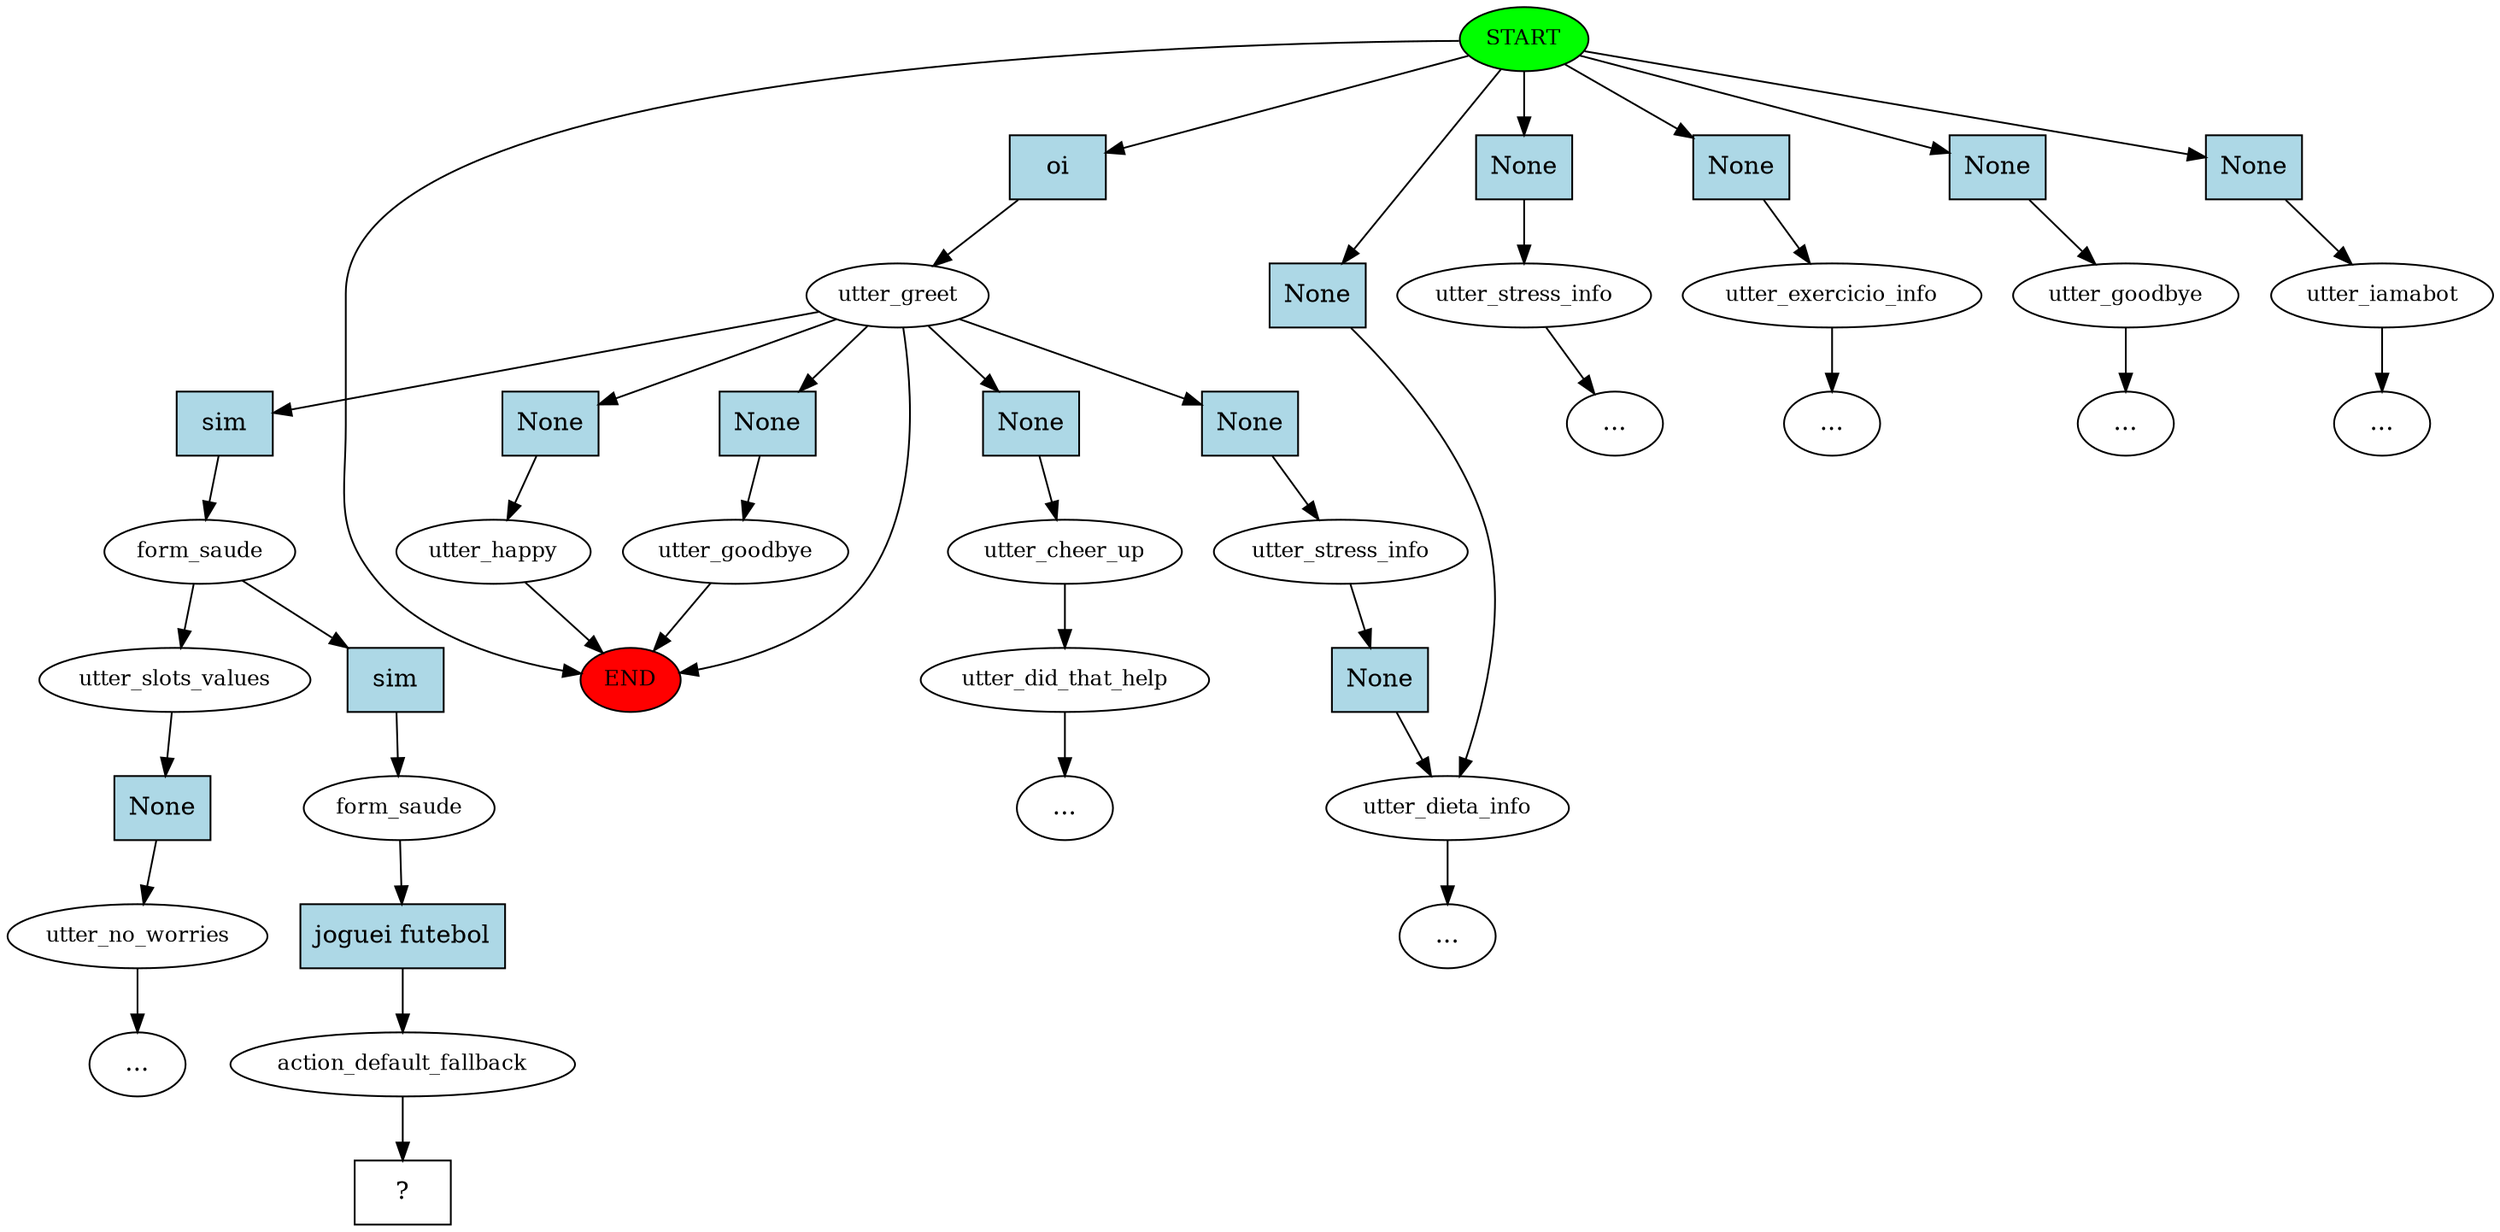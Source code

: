 digraph  {
0 [class="start active", fillcolor=green, fontsize=12, label=START, style=filled];
"-1" [class=end, fillcolor=red, fontsize=12, label=END, style=filled];
1 [class="", fontsize=12, label=utter_stress_info];
"-3" [class=ellipsis, label="..."];
2 [class="", fontsize=12, label=utter_exercicio_info];
"-4" [class=ellipsis, label="..."];
3 [class=active, fontsize=12, label=utter_greet];
4 [class="", fontsize=12, label=utter_stress_info];
5 [class="", fontsize=12, label=utter_dieta_info];
7 [class="", fontsize=12, label=utter_happy];
9 [class="", fontsize=12, label=utter_cheer_up];
10 [class="", fontsize=12, label=utter_did_that_help];
"-7" [class=ellipsis, label="..."];
15 [class=active, fontsize=12, label=form_saude];
16 [class="", fontsize=12, label=utter_slots_values];
17 [class="", fontsize=12, label=utter_no_worries];
"-8" [class=ellipsis, label="..."];
19 [class="", fontsize=12, label=utter_goodbye];
20 [class="", fontsize=12, label=utter_goodbye];
"-9" [class=ellipsis, label="..."];
21 [class="", fontsize=12, label=utter_iamabot];
"-10" [class=ellipsis, label="..."];
"-11" [class=ellipsis, label="..."];
26 [class=active, fontsize=12, label=form_saude];
27 [class=active, fontsize=12, label=action_default_fallback];
28 [class="intent dashed active", label="  ?  ", shape=rect];
29 [class=intent, fillcolor=lightblue, label=None, shape=rect, style=filled];
30 [class=intent, fillcolor=lightblue, label=None, shape=rect, style=filled];
31 [class="intent active", fillcolor=lightblue, label=oi, shape=rect, style=filled];
32 [class=intent, fillcolor=lightblue, label=None, shape=rect, style=filled];
33 [class=intent, fillcolor=lightblue, label=None, shape=rect, style=filled];
34 [class=intent, fillcolor=lightblue, label=None, shape=rect, style=filled];
35 [class=intent, fillcolor=lightblue, label=None, shape=rect, style=filled];
36 [class=intent, fillcolor=lightblue, label=None, shape=rect, style=filled];
37 [class=intent, fillcolor=lightblue, label=None, shape=rect, style=filled];
38 [class="intent active", fillcolor=lightblue, label=sim, shape=rect, style=filled];
39 [class=intent, fillcolor=lightblue, label=None, shape=rect, style=filled];
40 [class=intent, fillcolor=lightblue, label=None, shape=rect, style=filled];
41 [class="intent active", fillcolor=lightblue, label=sim, shape=rect, style=filled];
42 [class=intent, fillcolor=lightblue, label=None, shape=rect, style=filled];
43 [class="intent active", fillcolor=lightblue, label="joguei futebol", shape=rect, style=filled];
0 -> "-1"  [class="", key=NONE, label=""];
0 -> 29  [class="", key=0];
0 -> 30  [class="", key=0];
0 -> 31  [class=active, key=0];
0 -> 32  [class="", key=0];
0 -> 33  [class="", key=0];
0 -> 34  [class="", key=0];
1 -> "-3"  [class="", key=NONE, label=""];
2 -> "-4"  [class="", key=NONE, label=""];
3 -> "-1"  [class="", key=NONE, label=""];
3 -> 35  [class="", key=0];
3 -> 36  [class="", key=0];
3 -> 37  [class="", key=0];
3 -> 38  [class=active, key=0];
3 -> 39  [class="", key=0];
4 -> 40  [class="", key=0];
5 -> "-11"  [class="", key=NONE, label=""];
7 -> "-1"  [class="", key=NONE, label=""];
9 -> 10  [class="", key=NONE, label=""];
10 -> "-7"  [class="", key=NONE, label=""];
15 -> 16  [class="", key=NONE, label=""];
15 -> 41  [class=active, key=0];
16 -> 42  [class="", key=0];
17 -> "-8"  [class="", key=NONE, label=""];
19 -> "-1"  [class="", key=NONE, label=""];
20 -> "-9"  [class="", key=NONE, label=""];
21 -> "-10"  [class="", key=NONE, label=""];
26 -> 43  [class=active, key=0];
27 -> 28  [class=active, key=NONE, label=""];
29 -> 1  [class="", key=0];
30 -> 2  [class="", key=0];
31 -> 3  [class=active, key=0];
32 -> 20  [class="", key=0];
33 -> 21  [class="", key=0];
34 -> 5  [class="", key=0];
35 -> 4  [class="", key=0];
36 -> 7  [class="", key=0];
37 -> 9  [class="", key=0];
38 -> 15  [class=active, key=0];
39 -> 19  [class="", key=0];
40 -> 5  [class="", key=0];
41 -> 26  [class=active, key=0];
42 -> 17  [class="", key=0];
43 -> 27  [class=active, key=0];
}
